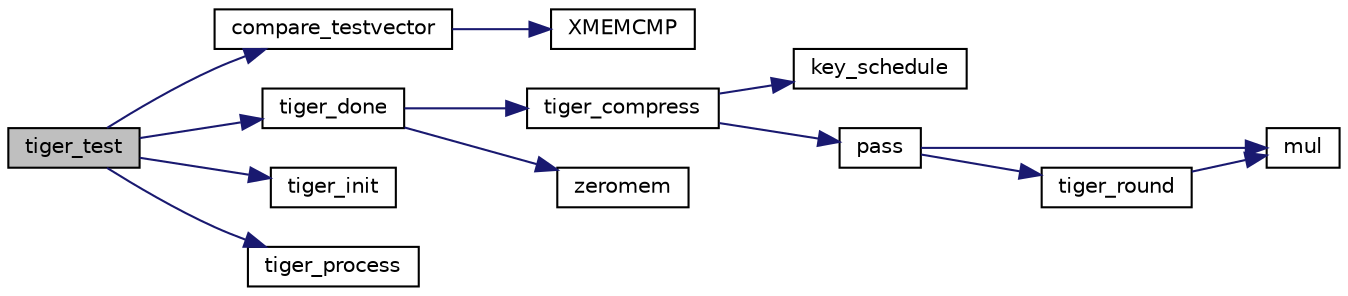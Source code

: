 digraph "tiger_test"
{
 // LATEX_PDF_SIZE
  edge [fontname="Helvetica",fontsize="10",labelfontname="Helvetica",labelfontsize="10"];
  node [fontname="Helvetica",fontsize="10",shape=record];
  rankdir="LR";
  Node42 [label="tiger_test",height=0.2,width=0.4,color="black", fillcolor="grey75", style="filled", fontcolor="black",tooltip="Self-test the hash."];
  Node42 -> Node43 [color="midnightblue",fontsize="10",style="solid",fontname="Helvetica"];
  Node43 [label="compare_testvector",height=0.2,width=0.4,color="black", fillcolor="white", style="filled",URL="$tomcrypt__misc_8h.html#a7764a7f27897c6182335752df00b5f8e",tooltip="Compare two test-vectors."];
  Node43 -> Node44 [color="midnightblue",fontsize="10",style="solid",fontname="Helvetica"];
  Node44 [label="XMEMCMP",height=0.2,width=0.4,color="black", fillcolor="white", style="filled",URL="$tomcrypt__cfg_8h.html#a372b974ec0ac07abcd55297554fe540f",tooltip=" "];
  Node42 -> Node45 [color="midnightblue",fontsize="10",style="solid",fontname="Helvetica"];
  Node45 [label="tiger_done",height=0.2,width=0.4,color="black", fillcolor="white", style="filled",URL="$tiger_8c.html#a7d4feae8785f35a28c0bfb1487fca55c",tooltip="Terminate the hash to get the digest."];
  Node45 -> Node46 [color="midnightblue",fontsize="10",style="solid",fontname="Helvetica"];
  Node46 [label="tiger_compress",height=0.2,width=0.4,color="black", fillcolor="white", style="filled",URL="$tiger_8c.html#a72d428871e09b73599cbb6a5df320cbf",tooltip=" "];
  Node46 -> Node47 [color="midnightblue",fontsize="10",style="solid",fontname="Helvetica"];
  Node47 [label="key_schedule",height=0.2,width=0.4,color="black", fillcolor="white", style="filled",URL="$tiger_8c.html#afa30304433be66822b4ce1f6ce21048c",tooltip=" "];
  Node46 -> Node48 [color="midnightblue",fontsize="10",style="solid",fontname="Helvetica"];
  Node48 [label="pass",height=0.2,width=0.4,color="black", fillcolor="white", style="filled",URL="$tiger_8c.html#ab74ad5f4fbf4c27a861ac02a2a674dfb",tooltip=" "];
  Node48 -> Node49 [color="midnightblue",fontsize="10",style="solid",fontname="Helvetica"];
  Node49 [label="mul",height=0.2,width=0.4,color="black", fillcolor="white", style="filled",URL="$gmp__desc_8c.html#a7050c53d3ede33130b5137ee21872390",tooltip=" "];
  Node48 -> Node50 [color="midnightblue",fontsize="10",style="solid",fontname="Helvetica"];
  Node50 [label="tiger_round",height=0.2,width=0.4,color="black", fillcolor="white", style="filled",URL="$tiger_8c.html#a98146289b638fc60971c44d303e65eb0",tooltip=" "];
  Node50 -> Node49 [color="midnightblue",fontsize="10",style="solid",fontname="Helvetica"];
  Node45 -> Node51 [color="midnightblue",fontsize="10",style="solid",fontname="Helvetica"];
  Node51 [label="zeromem",height=0.2,width=0.4,color="black", fillcolor="white", style="filled",URL="$tomcrypt__misc_8h.html#a63b6e188713790263bfd3612fe8b398f",tooltip="Zero a block of memory."];
  Node42 -> Node52 [color="midnightblue",fontsize="10",style="solid",fontname="Helvetica"];
  Node52 [label="tiger_init",height=0.2,width=0.4,color="black", fillcolor="white", style="filled",URL="$tiger_8c.html#a82f8bacbe19155dfd2dba8f659820964",tooltip="Initialize the hash state."];
  Node42 -> Node53 [color="midnightblue",fontsize="10",style="solid",fontname="Helvetica"];
  Node53 [label="tiger_process",height=0.2,width=0.4,color="black", fillcolor="white", style="filled",URL="$tiger_8c.html#adfc27934bf313afeb8d3498b04cb9c88",tooltip="Process a block of memory though the hash."];
}
